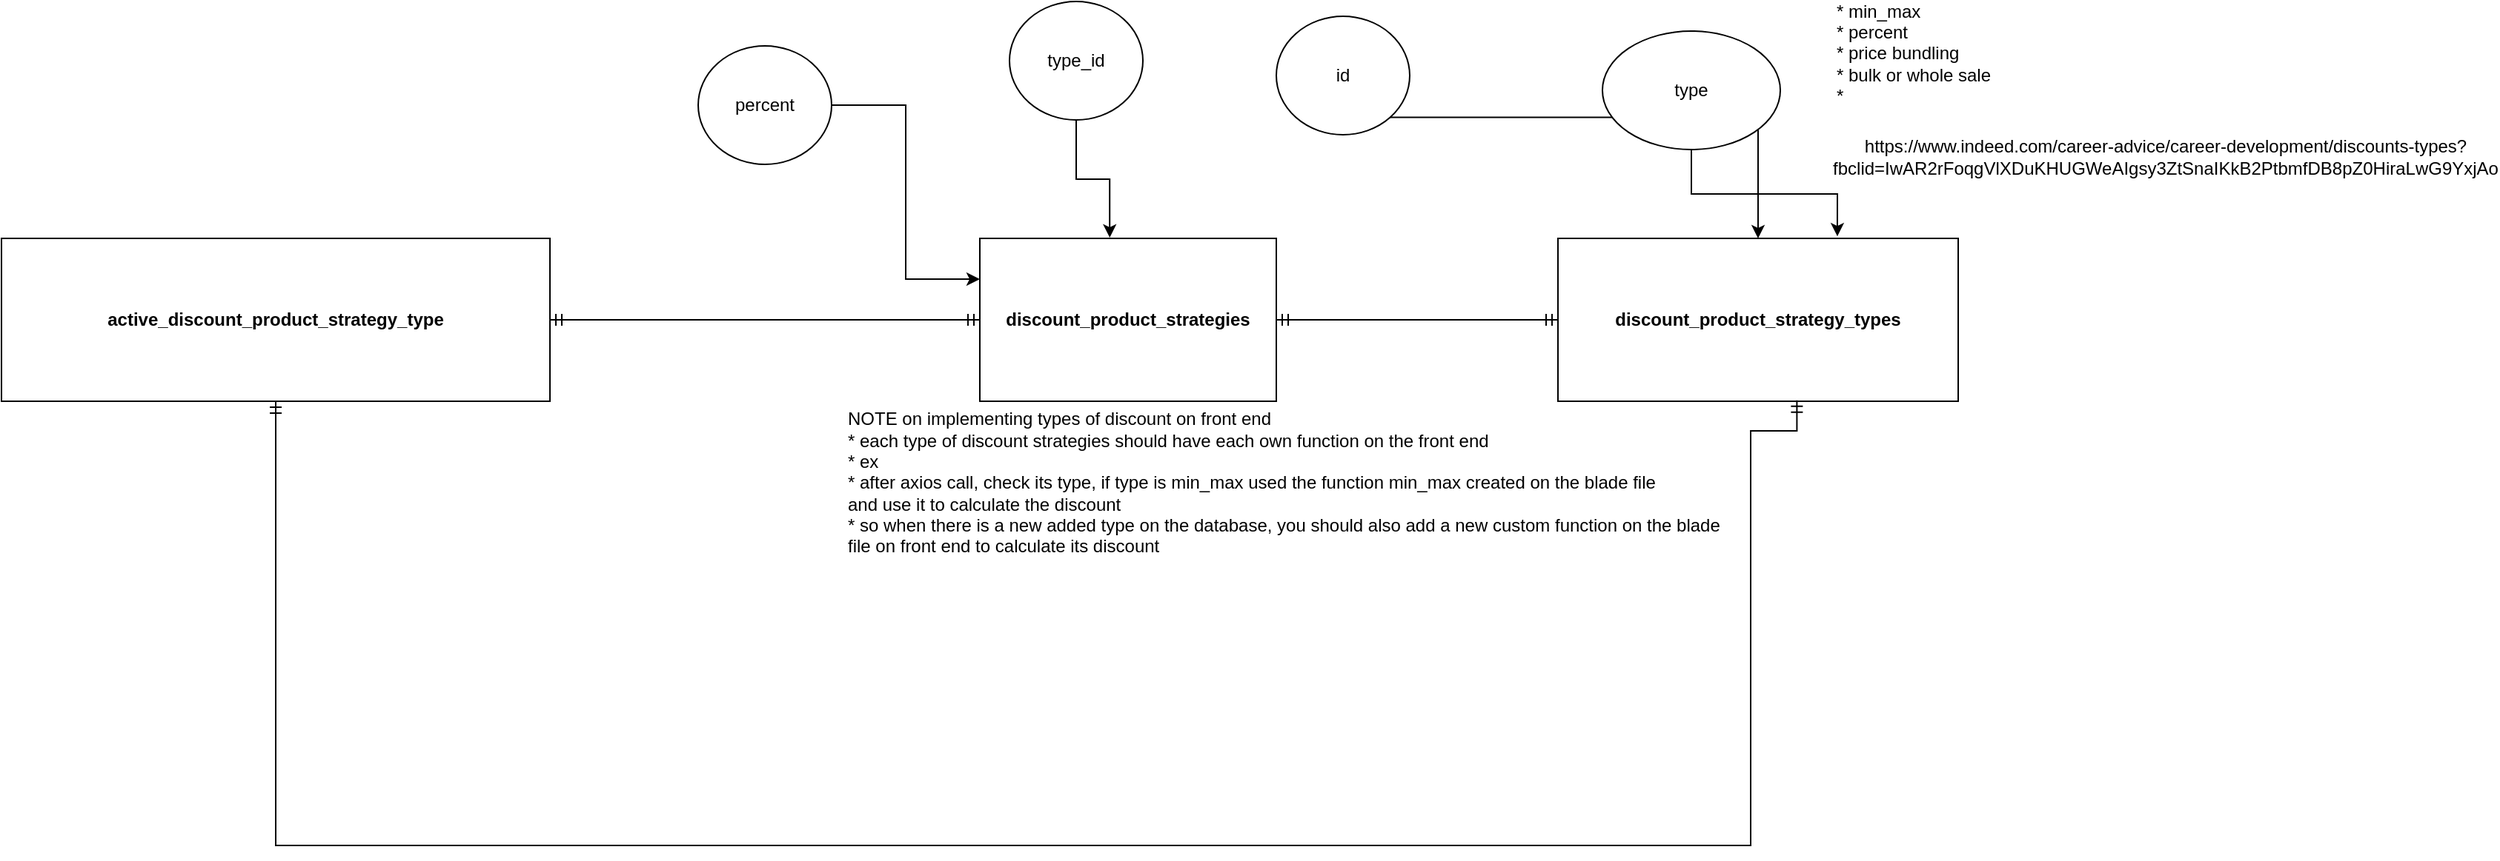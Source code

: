 <mxfile version="15.8.6" type="github">
  <diagram id="kar3vyS12sgQTYsgrsxM" name="Page-1">
    <mxGraphModel dx="2333" dy="827" grid="1" gridSize="10" guides="1" tooltips="1" connect="1" arrows="1" fold="1" page="1" pageScale="1" pageWidth="850" pageHeight="1100" math="0" shadow="0">
      <root>
        <mxCell id="0" />
        <mxCell id="1" parent="0" />
        <mxCell id="u9joneSlGGYFTYJrx8sh-1" value="&lt;b&gt;discount_product_strategies&lt;/b&gt;" style="rounded=0;whiteSpace=wrap;html=1;" parent="1" vertex="1">
          <mxGeometry x="160" y="190" width="200" height="110" as="geometry" />
        </mxCell>
        <mxCell id="u9joneSlGGYFTYJrx8sh-16" style="edgeStyle=orthogonalEdgeStyle;rounded=0;orthogonalLoop=1;jettySize=auto;html=1;exitX=0;exitY=0.5;exitDx=0;exitDy=0;endArrow=ERmandOne;endFill=0;startArrow=ERmandOne;startFill=0;" parent="1" source="u9joneSlGGYFTYJrx8sh-2" target="u9joneSlGGYFTYJrx8sh-1" edge="1">
          <mxGeometry relative="1" as="geometry" />
        </mxCell>
        <mxCell id="u9joneSlGGYFTYJrx8sh-2" value="&lt;b&gt;discount_product_strategy_types&lt;/b&gt;" style="rounded=0;whiteSpace=wrap;html=1;" parent="1" vertex="1">
          <mxGeometry x="550" y="190" width="270" height="110" as="geometry" />
        </mxCell>
        <mxCell id="u9joneSlGGYFTYJrx8sh-6" style="edgeStyle=orthogonalEdgeStyle;rounded=0;orthogonalLoop=1;jettySize=auto;html=1;exitX=1;exitY=1;exitDx=0;exitDy=0;" parent="1" source="u9joneSlGGYFTYJrx8sh-3" target="u9joneSlGGYFTYJrx8sh-2" edge="1">
          <mxGeometry relative="1" as="geometry" />
        </mxCell>
        <mxCell id="u9joneSlGGYFTYJrx8sh-3" value="id" style="ellipse;whiteSpace=wrap;html=1;" parent="1" vertex="1">
          <mxGeometry x="360" y="40" width="90" height="80" as="geometry" />
        </mxCell>
        <mxCell id="u9joneSlGGYFTYJrx8sh-5" style="edgeStyle=orthogonalEdgeStyle;rounded=0;orthogonalLoop=1;jettySize=auto;html=1;exitX=0.5;exitY=1;exitDx=0;exitDy=0;entryX=0.698;entryY=-0.013;entryDx=0;entryDy=0;entryPerimeter=0;" parent="1" source="u9joneSlGGYFTYJrx8sh-4" target="u9joneSlGGYFTYJrx8sh-2" edge="1">
          <mxGeometry relative="1" as="geometry" />
        </mxCell>
        <mxCell id="u9joneSlGGYFTYJrx8sh-4" value="type" style="ellipse;whiteSpace=wrap;html=1;" parent="1" vertex="1">
          <mxGeometry x="580" y="50" width="120" height="80" as="geometry" />
        </mxCell>
        <mxCell id="u9joneSlGGYFTYJrx8sh-8" value="&lt;div style=&quot;text-align: left&quot;&gt;&lt;span&gt;* min_max&lt;/span&gt;&lt;/div&gt;&lt;div style=&quot;text-align: left&quot;&gt;&lt;span&gt;* percent&lt;/span&gt;&lt;/div&gt;&lt;div style=&quot;text-align: left&quot;&gt;&lt;span&gt;* price bundling&lt;/span&gt;&lt;/div&gt;&lt;div style=&quot;text-align: left&quot;&gt;&lt;span&gt;* bulk or whole sale&lt;/span&gt;&lt;/div&gt;&lt;div style=&quot;text-align: left&quot;&gt;&lt;span&gt;*&amp;nbsp;&lt;/span&gt;&lt;/div&gt;" style="text;html=1;strokeColor=none;fillColor=none;align=center;verticalAlign=middle;whiteSpace=wrap;rounded=0;" parent="1" vertex="1">
          <mxGeometry x="710" y="50" width="160" height="30" as="geometry" />
        </mxCell>
        <mxCell id="u9joneSlGGYFTYJrx8sh-9" value="https://www.indeed.com/career-advice/career-development/discounts-types?fbclid=IwAR2rFoqgVlXDuKHUGWeAIgsy3ZtSnaIKkB2PtbmfDB8pZ0HiraLwG9YxjAo" style="text;html=1;strokeColor=none;fillColor=none;align=center;verticalAlign=middle;whiteSpace=wrap;rounded=0;" parent="1" vertex="1">
          <mxGeometry x="930" y="120" width="60" height="30" as="geometry" />
        </mxCell>
        <mxCell id="u9joneSlGGYFTYJrx8sh-13" style="edgeStyle=orthogonalEdgeStyle;rounded=0;orthogonalLoop=1;jettySize=auto;html=1;exitX=0.5;exitY=1;exitDx=0;exitDy=0;entryX=0.438;entryY=-0.005;entryDx=0;entryDy=0;entryPerimeter=0;" parent="1" source="u9joneSlGGYFTYJrx8sh-12" target="u9joneSlGGYFTYJrx8sh-1" edge="1">
          <mxGeometry relative="1" as="geometry" />
        </mxCell>
        <mxCell id="u9joneSlGGYFTYJrx8sh-12" value="type_id" style="ellipse;whiteSpace=wrap;html=1;" parent="1" vertex="1">
          <mxGeometry x="180" y="30" width="90" height="80" as="geometry" />
        </mxCell>
        <mxCell id="u9joneSlGGYFTYJrx8sh-15" style="edgeStyle=orthogonalEdgeStyle;rounded=0;orthogonalLoop=1;jettySize=auto;html=1;exitX=1;exitY=0.5;exitDx=0;exitDy=0;entryX=0;entryY=0.25;entryDx=0;entryDy=0;" parent="1" source="u9joneSlGGYFTYJrx8sh-14" target="u9joneSlGGYFTYJrx8sh-1" edge="1">
          <mxGeometry relative="1" as="geometry" />
        </mxCell>
        <mxCell id="u9joneSlGGYFTYJrx8sh-14" value="percent" style="ellipse;whiteSpace=wrap;html=1;" parent="1" vertex="1">
          <mxGeometry x="-30" y="60" width="90" height="80" as="geometry" />
        </mxCell>
        <mxCell id="u9joneSlGGYFTYJrx8sh-17" value="&lt;div style=&quot;text-align: left&quot;&gt;NOTE on implementing types of discount on front end&lt;/div&gt;&lt;div style=&quot;text-align: left&quot;&gt;* each type of discount strategies should have each own function on the front end&lt;/div&gt;&lt;div style=&quot;text-align: left&quot;&gt;* ex&lt;/div&gt;&lt;div style=&quot;text-align: left&quot;&gt;* after axios call, check its type, if type is min_max used the function min_max created on the blade file&lt;/div&gt;&lt;div style=&quot;text-align: left&quot;&gt;and use it to calculate the discount&lt;/div&gt;&lt;div style=&quot;text-align: left&quot;&gt;* so when there is a new added type on the database, you should also add a new custom function on the blade file on front end to calculate its discount&lt;/div&gt;" style="text;html=1;strokeColor=none;fillColor=none;align=center;verticalAlign=middle;whiteSpace=wrap;rounded=0;" parent="1" vertex="1">
          <mxGeometry x="70" y="340" width="600" height="30" as="geometry" />
        </mxCell>
        <mxCell id="8wsj7iN9lhSrUJAxLuZD-2" style="edgeStyle=orthogonalEdgeStyle;rounded=0;orthogonalLoop=1;jettySize=auto;html=1;exitX=1;exitY=0.5;exitDx=0;exitDy=0;entryX=0;entryY=0.5;entryDx=0;entryDy=0;endArrow=ERmandOne;endFill=0;strokeColor=default;startArrow=ERmandOne;startFill=0;" edge="1" parent="1" source="8wsj7iN9lhSrUJAxLuZD-1" target="u9joneSlGGYFTYJrx8sh-1">
          <mxGeometry relative="1" as="geometry" />
        </mxCell>
        <mxCell id="8wsj7iN9lhSrUJAxLuZD-3" style="edgeStyle=orthogonalEdgeStyle;rounded=0;orthogonalLoop=1;jettySize=auto;html=1;exitX=0.5;exitY=1;exitDx=0;exitDy=0;entryX=0.597;entryY=0.994;entryDx=0;entryDy=0;entryPerimeter=0;startArrow=ERmandOne;startFill=0;endArrow=ERmandOne;endFill=0;strokeColor=default;" edge="1" parent="1" source="8wsj7iN9lhSrUJAxLuZD-1" target="u9joneSlGGYFTYJrx8sh-2">
          <mxGeometry relative="1" as="geometry">
            <Array as="points">
              <mxPoint x="-315" y="600" />
              <mxPoint x="680" y="600" />
              <mxPoint x="680" y="320" />
              <mxPoint x="711" y="320" />
            </Array>
          </mxGeometry>
        </mxCell>
        <mxCell id="8wsj7iN9lhSrUJAxLuZD-1" value="&lt;b&gt;active_&lt;/b&gt;&lt;b&gt;discount_product_strategy_type&lt;/b&gt;" style="rounded=0;whiteSpace=wrap;html=1;" vertex="1" parent="1">
          <mxGeometry x="-500" y="190" width="370" height="110" as="geometry" />
        </mxCell>
      </root>
    </mxGraphModel>
  </diagram>
</mxfile>
